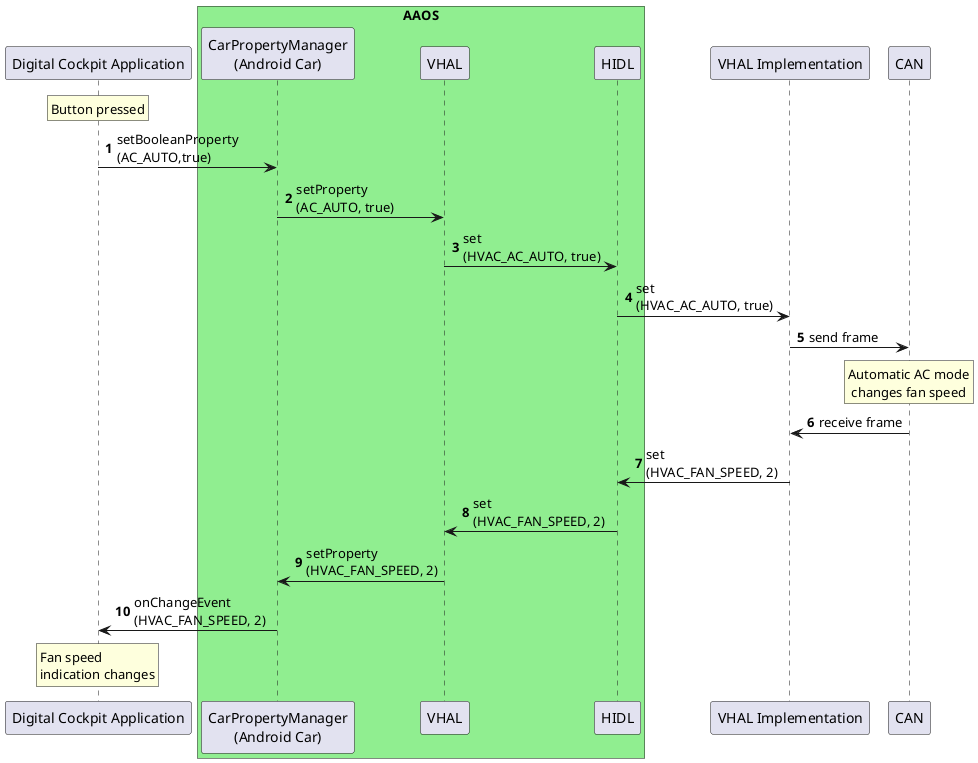 @startuml
autonumber

rnote over "Digital Cockpit Application"
Button pressed
endrnote

"Digital Cockpit Application" -> "CarPropertyManager\n(Android Car)" : setBooleanProperty\n(AC_AUTO,true)

box "AAOS" #LightGreen
participant "CarPropertyManager\n(Android Car)"
participant VHAL
participant HIDL
end box

"CarPropertyManager\n(Android Car)" -> VHAL : setProperty\n(AC_AUTO, true)
VHAL -> HIDL : set\n(HVAC_AC_AUTO, true)

HIDL -> "VHAL Implementation" : set\n(HVAC_AC_AUTO, true)
 "VHAL Implementation" -> CAN : send frame

rnote over CAN
Automatic AC mode
 changes fan speed
endrnote

CAN ->  "VHAL Implementation" : receive frame
 "VHAL Implementation" -> HIDL: set\n(HVAC_FAN_SPEED, 2)
HIDL -> VHAL: set\n(HVAC_FAN_SPEED, 2)
VHAL -> "CarPropertyManager\n(Android Car)": setProperty\n(HVAC_FAN_SPEED, 2)
"CarPropertyManager\n(Android Car)" ->"Digital Cockpit Application": onChangeEvent\n(HVAC_FAN_SPEED, 2)

rnote over "Digital Cockpit Application"
Fan speed
indication changes
endrnote
@enduml
